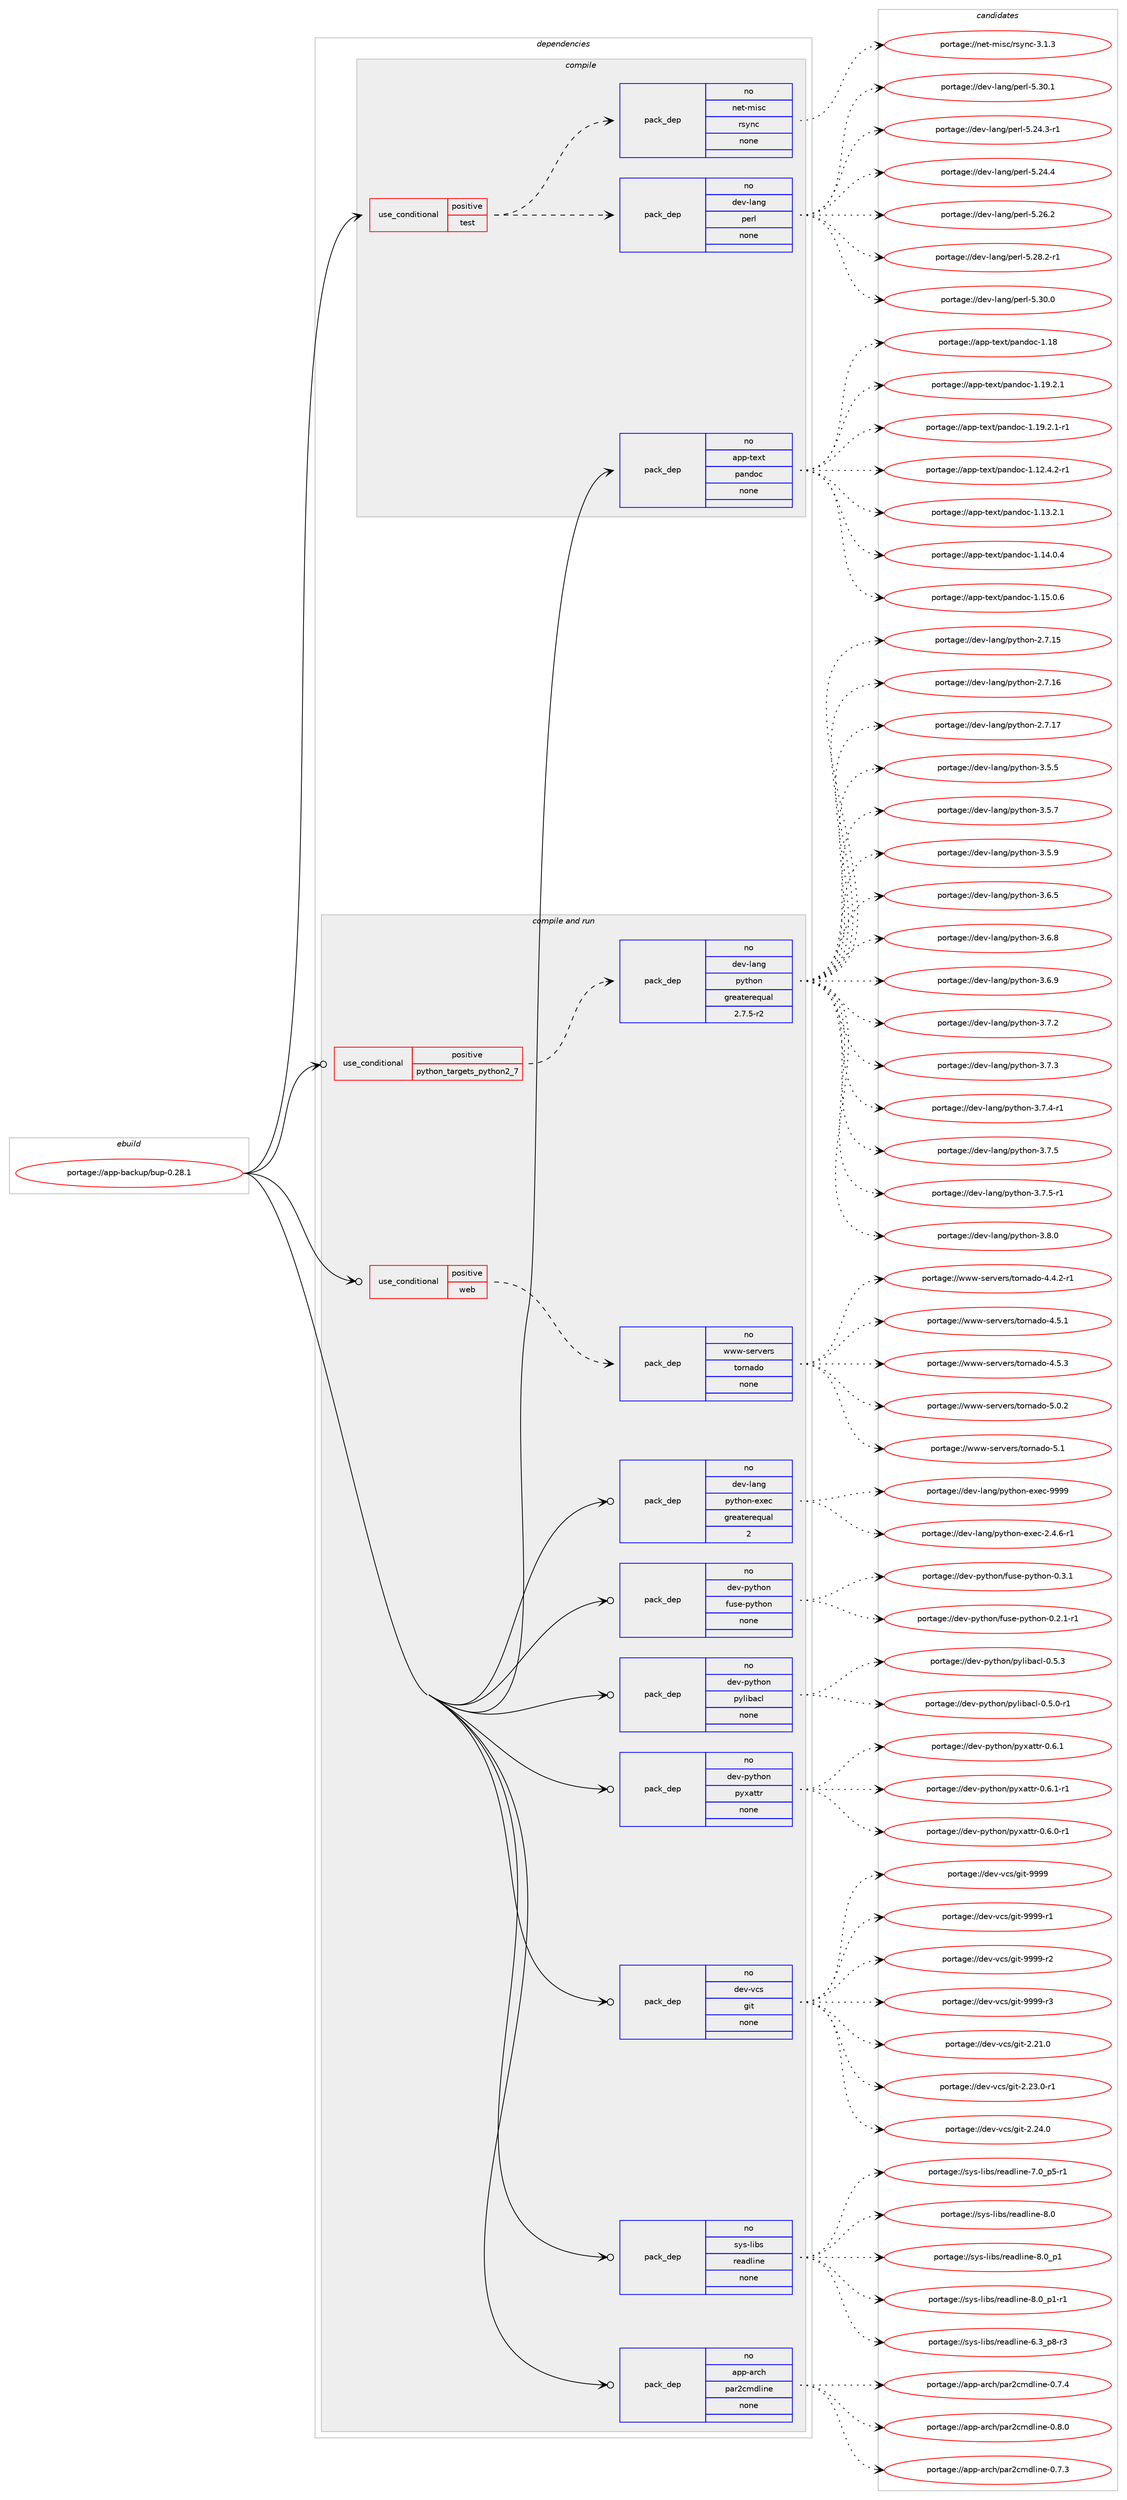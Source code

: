 digraph prolog {

# *************
# Graph options
# *************

newrank=true;
concentrate=true;
compound=true;
graph [rankdir=LR,fontname=Helvetica,fontsize=10,ranksep=1.5];#, ranksep=2.5, nodesep=0.2];
edge  [arrowhead=vee];
node  [fontname=Helvetica,fontsize=10];

# **********
# The ebuild
# **********

subgraph cluster_leftcol {
color=gray;
label=<<i>ebuild</i>>;
id [label="portage://app-backup/bup-0.28.1", color=red, width=4, href="../app-backup/bup-0.28.1.svg"];
}

# ****************
# The dependencies
# ****************

subgraph cluster_midcol {
color=gray;
label=<<i>dependencies</i>>;
subgraph cluster_compile {
fillcolor="#eeeeee";
style=filled;
label=<<i>compile</i>>;
subgraph cond2820 {
dependency10358 [label=<<TABLE BORDER="0" CELLBORDER="1" CELLSPACING="0" CELLPADDING="4"><TR><TD ROWSPAN="3" CELLPADDING="10">use_conditional</TD></TR><TR><TD>positive</TD></TR><TR><TD>test</TD></TR></TABLE>>, shape=none, color=red];
subgraph pack7363 {
dependency10359 [label=<<TABLE BORDER="0" CELLBORDER="1" CELLSPACING="0" CELLPADDING="4" WIDTH="220"><TR><TD ROWSPAN="6" CELLPADDING="30">pack_dep</TD></TR><TR><TD WIDTH="110">no</TD></TR><TR><TD>dev-lang</TD></TR><TR><TD>perl</TD></TR><TR><TD>none</TD></TR><TR><TD></TD></TR></TABLE>>, shape=none, color=blue];
}
dependency10358:e -> dependency10359:w [weight=20,style="dashed",arrowhead="vee"];
subgraph pack7364 {
dependency10360 [label=<<TABLE BORDER="0" CELLBORDER="1" CELLSPACING="0" CELLPADDING="4" WIDTH="220"><TR><TD ROWSPAN="6" CELLPADDING="30">pack_dep</TD></TR><TR><TD WIDTH="110">no</TD></TR><TR><TD>net-misc</TD></TR><TR><TD>rsync</TD></TR><TR><TD>none</TD></TR><TR><TD></TD></TR></TABLE>>, shape=none, color=blue];
}
dependency10358:e -> dependency10360:w [weight=20,style="dashed",arrowhead="vee"];
}
id:e -> dependency10358:w [weight=20,style="solid",arrowhead="vee"];
subgraph pack7365 {
dependency10361 [label=<<TABLE BORDER="0" CELLBORDER="1" CELLSPACING="0" CELLPADDING="4" WIDTH="220"><TR><TD ROWSPAN="6" CELLPADDING="30">pack_dep</TD></TR><TR><TD WIDTH="110">no</TD></TR><TR><TD>app-text</TD></TR><TR><TD>pandoc</TD></TR><TR><TD>none</TD></TR><TR><TD></TD></TR></TABLE>>, shape=none, color=blue];
}
id:e -> dependency10361:w [weight=20,style="solid",arrowhead="vee"];
}
subgraph cluster_compileandrun {
fillcolor="#eeeeee";
style=filled;
label=<<i>compile and run</i>>;
subgraph cond2821 {
dependency10362 [label=<<TABLE BORDER="0" CELLBORDER="1" CELLSPACING="0" CELLPADDING="4"><TR><TD ROWSPAN="3" CELLPADDING="10">use_conditional</TD></TR><TR><TD>positive</TD></TR><TR><TD>python_targets_python2_7</TD></TR></TABLE>>, shape=none, color=red];
subgraph pack7366 {
dependency10363 [label=<<TABLE BORDER="0" CELLBORDER="1" CELLSPACING="0" CELLPADDING="4" WIDTH="220"><TR><TD ROWSPAN="6" CELLPADDING="30">pack_dep</TD></TR><TR><TD WIDTH="110">no</TD></TR><TR><TD>dev-lang</TD></TR><TR><TD>python</TD></TR><TR><TD>greaterequal</TD></TR><TR><TD>2.7.5-r2</TD></TR></TABLE>>, shape=none, color=blue];
}
dependency10362:e -> dependency10363:w [weight=20,style="dashed",arrowhead="vee"];
}
id:e -> dependency10362:w [weight=20,style="solid",arrowhead="odotvee"];
subgraph cond2822 {
dependency10364 [label=<<TABLE BORDER="0" CELLBORDER="1" CELLSPACING="0" CELLPADDING="4"><TR><TD ROWSPAN="3" CELLPADDING="10">use_conditional</TD></TR><TR><TD>positive</TD></TR><TR><TD>web</TD></TR></TABLE>>, shape=none, color=red];
subgraph pack7367 {
dependency10365 [label=<<TABLE BORDER="0" CELLBORDER="1" CELLSPACING="0" CELLPADDING="4" WIDTH="220"><TR><TD ROWSPAN="6" CELLPADDING="30">pack_dep</TD></TR><TR><TD WIDTH="110">no</TD></TR><TR><TD>www-servers</TD></TR><TR><TD>tornado</TD></TR><TR><TD>none</TD></TR><TR><TD></TD></TR></TABLE>>, shape=none, color=blue];
}
dependency10364:e -> dependency10365:w [weight=20,style="dashed",arrowhead="vee"];
}
id:e -> dependency10364:w [weight=20,style="solid",arrowhead="odotvee"];
subgraph pack7368 {
dependency10366 [label=<<TABLE BORDER="0" CELLBORDER="1" CELLSPACING="0" CELLPADDING="4" WIDTH="220"><TR><TD ROWSPAN="6" CELLPADDING="30">pack_dep</TD></TR><TR><TD WIDTH="110">no</TD></TR><TR><TD>app-arch</TD></TR><TR><TD>par2cmdline</TD></TR><TR><TD>none</TD></TR><TR><TD></TD></TR></TABLE>>, shape=none, color=blue];
}
id:e -> dependency10366:w [weight=20,style="solid",arrowhead="odotvee"];
subgraph pack7369 {
dependency10367 [label=<<TABLE BORDER="0" CELLBORDER="1" CELLSPACING="0" CELLPADDING="4" WIDTH="220"><TR><TD ROWSPAN="6" CELLPADDING="30">pack_dep</TD></TR><TR><TD WIDTH="110">no</TD></TR><TR><TD>dev-lang</TD></TR><TR><TD>python-exec</TD></TR><TR><TD>greaterequal</TD></TR><TR><TD>2</TD></TR></TABLE>>, shape=none, color=blue];
}
id:e -> dependency10367:w [weight=20,style="solid",arrowhead="odotvee"];
subgraph pack7370 {
dependency10368 [label=<<TABLE BORDER="0" CELLBORDER="1" CELLSPACING="0" CELLPADDING="4" WIDTH="220"><TR><TD ROWSPAN="6" CELLPADDING="30">pack_dep</TD></TR><TR><TD WIDTH="110">no</TD></TR><TR><TD>dev-python</TD></TR><TR><TD>fuse-python</TD></TR><TR><TD>none</TD></TR><TR><TD></TD></TR></TABLE>>, shape=none, color=blue];
}
id:e -> dependency10368:w [weight=20,style="solid",arrowhead="odotvee"];
subgraph pack7371 {
dependency10369 [label=<<TABLE BORDER="0" CELLBORDER="1" CELLSPACING="0" CELLPADDING="4" WIDTH="220"><TR><TD ROWSPAN="6" CELLPADDING="30">pack_dep</TD></TR><TR><TD WIDTH="110">no</TD></TR><TR><TD>dev-python</TD></TR><TR><TD>pylibacl</TD></TR><TR><TD>none</TD></TR><TR><TD></TD></TR></TABLE>>, shape=none, color=blue];
}
id:e -> dependency10369:w [weight=20,style="solid",arrowhead="odotvee"];
subgraph pack7372 {
dependency10370 [label=<<TABLE BORDER="0" CELLBORDER="1" CELLSPACING="0" CELLPADDING="4" WIDTH="220"><TR><TD ROWSPAN="6" CELLPADDING="30">pack_dep</TD></TR><TR><TD WIDTH="110">no</TD></TR><TR><TD>dev-python</TD></TR><TR><TD>pyxattr</TD></TR><TR><TD>none</TD></TR><TR><TD></TD></TR></TABLE>>, shape=none, color=blue];
}
id:e -> dependency10370:w [weight=20,style="solid",arrowhead="odotvee"];
subgraph pack7373 {
dependency10371 [label=<<TABLE BORDER="0" CELLBORDER="1" CELLSPACING="0" CELLPADDING="4" WIDTH="220"><TR><TD ROWSPAN="6" CELLPADDING="30">pack_dep</TD></TR><TR><TD WIDTH="110">no</TD></TR><TR><TD>dev-vcs</TD></TR><TR><TD>git</TD></TR><TR><TD>none</TD></TR><TR><TD></TD></TR></TABLE>>, shape=none, color=blue];
}
id:e -> dependency10371:w [weight=20,style="solid",arrowhead="odotvee"];
subgraph pack7374 {
dependency10372 [label=<<TABLE BORDER="0" CELLBORDER="1" CELLSPACING="0" CELLPADDING="4" WIDTH="220"><TR><TD ROWSPAN="6" CELLPADDING="30">pack_dep</TD></TR><TR><TD WIDTH="110">no</TD></TR><TR><TD>sys-libs</TD></TR><TR><TD>readline</TD></TR><TR><TD>none</TD></TR><TR><TD></TD></TR></TABLE>>, shape=none, color=blue];
}
id:e -> dependency10372:w [weight=20,style="solid",arrowhead="odotvee"];
}
subgraph cluster_run {
fillcolor="#eeeeee";
style=filled;
label=<<i>run</i>>;
}
}

# **************
# The candidates
# **************

subgraph cluster_choices {
rank=same;
color=gray;
label=<<i>candidates</i>>;

subgraph choice7363 {
color=black;
nodesep=1;
choiceportage100101118451089711010347112101114108455346505246514511449 [label="portage://dev-lang/perl-5.24.3-r1", color=red, width=4,href="../dev-lang/perl-5.24.3-r1.svg"];
choiceportage10010111845108971101034711210111410845534650524652 [label="portage://dev-lang/perl-5.24.4", color=red, width=4,href="../dev-lang/perl-5.24.4.svg"];
choiceportage10010111845108971101034711210111410845534650544650 [label="portage://dev-lang/perl-5.26.2", color=red, width=4,href="../dev-lang/perl-5.26.2.svg"];
choiceportage100101118451089711010347112101114108455346505646504511449 [label="portage://dev-lang/perl-5.28.2-r1", color=red, width=4,href="../dev-lang/perl-5.28.2-r1.svg"];
choiceportage10010111845108971101034711210111410845534651484648 [label="portage://dev-lang/perl-5.30.0", color=red, width=4,href="../dev-lang/perl-5.30.0.svg"];
choiceportage10010111845108971101034711210111410845534651484649 [label="portage://dev-lang/perl-5.30.1", color=red, width=4,href="../dev-lang/perl-5.30.1.svg"];
dependency10359:e -> choiceportage100101118451089711010347112101114108455346505246514511449:w [style=dotted,weight="100"];
dependency10359:e -> choiceportage10010111845108971101034711210111410845534650524652:w [style=dotted,weight="100"];
dependency10359:e -> choiceportage10010111845108971101034711210111410845534650544650:w [style=dotted,weight="100"];
dependency10359:e -> choiceportage100101118451089711010347112101114108455346505646504511449:w [style=dotted,weight="100"];
dependency10359:e -> choiceportage10010111845108971101034711210111410845534651484648:w [style=dotted,weight="100"];
dependency10359:e -> choiceportage10010111845108971101034711210111410845534651484649:w [style=dotted,weight="100"];
}
subgraph choice7364 {
color=black;
nodesep=1;
choiceportage11010111645109105115994711411512111099455146494651 [label="portage://net-misc/rsync-3.1.3", color=red, width=4,href="../net-misc/rsync-3.1.3.svg"];
dependency10360:e -> choiceportage11010111645109105115994711411512111099455146494651:w [style=dotted,weight="100"];
}
subgraph choice7365 {
color=black;
nodesep=1;
choiceportage97112112451161011201164711297110100111994549464950465246504511449 [label="portage://app-text/pandoc-1.12.4.2-r1", color=red, width=4,href="../app-text/pandoc-1.12.4.2-r1.svg"];
choiceportage9711211245116101120116471129711010011199454946495146504649 [label="portage://app-text/pandoc-1.13.2.1", color=red, width=4,href="../app-text/pandoc-1.13.2.1.svg"];
choiceportage9711211245116101120116471129711010011199454946495246484652 [label="portage://app-text/pandoc-1.14.0.4", color=red, width=4,href="../app-text/pandoc-1.14.0.4.svg"];
choiceportage9711211245116101120116471129711010011199454946495346484654 [label="portage://app-text/pandoc-1.15.0.6", color=red, width=4,href="../app-text/pandoc-1.15.0.6.svg"];
choiceportage97112112451161011201164711297110100111994549464956 [label="portage://app-text/pandoc-1.18", color=red, width=4,href="../app-text/pandoc-1.18.svg"];
choiceportage9711211245116101120116471129711010011199454946495746504649 [label="portage://app-text/pandoc-1.19.2.1", color=red, width=4,href="../app-text/pandoc-1.19.2.1.svg"];
choiceportage97112112451161011201164711297110100111994549464957465046494511449 [label="portage://app-text/pandoc-1.19.2.1-r1", color=red, width=4,href="../app-text/pandoc-1.19.2.1-r1.svg"];
dependency10361:e -> choiceportage97112112451161011201164711297110100111994549464950465246504511449:w [style=dotted,weight="100"];
dependency10361:e -> choiceportage9711211245116101120116471129711010011199454946495146504649:w [style=dotted,weight="100"];
dependency10361:e -> choiceportage9711211245116101120116471129711010011199454946495246484652:w [style=dotted,weight="100"];
dependency10361:e -> choiceportage9711211245116101120116471129711010011199454946495346484654:w [style=dotted,weight="100"];
dependency10361:e -> choiceportage97112112451161011201164711297110100111994549464956:w [style=dotted,weight="100"];
dependency10361:e -> choiceportage9711211245116101120116471129711010011199454946495746504649:w [style=dotted,weight="100"];
dependency10361:e -> choiceportage97112112451161011201164711297110100111994549464957465046494511449:w [style=dotted,weight="100"];
}
subgraph choice7366 {
color=black;
nodesep=1;
choiceportage10010111845108971101034711212111610411111045504655464953 [label="portage://dev-lang/python-2.7.15", color=red, width=4,href="../dev-lang/python-2.7.15.svg"];
choiceportage10010111845108971101034711212111610411111045504655464954 [label="portage://dev-lang/python-2.7.16", color=red, width=4,href="../dev-lang/python-2.7.16.svg"];
choiceportage10010111845108971101034711212111610411111045504655464955 [label="portage://dev-lang/python-2.7.17", color=red, width=4,href="../dev-lang/python-2.7.17.svg"];
choiceportage100101118451089711010347112121116104111110455146534653 [label="portage://dev-lang/python-3.5.5", color=red, width=4,href="../dev-lang/python-3.5.5.svg"];
choiceportage100101118451089711010347112121116104111110455146534655 [label="portage://dev-lang/python-3.5.7", color=red, width=4,href="../dev-lang/python-3.5.7.svg"];
choiceportage100101118451089711010347112121116104111110455146534657 [label="portage://dev-lang/python-3.5.9", color=red, width=4,href="../dev-lang/python-3.5.9.svg"];
choiceportage100101118451089711010347112121116104111110455146544653 [label="portage://dev-lang/python-3.6.5", color=red, width=4,href="../dev-lang/python-3.6.5.svg"];
choiceportage100101118451089711010347112121116104111110455146544656 [label="portage://dev-lang/python-3.6.8", color=red, width=4,href="../dev-lang/python-3.6.8.svg"];
choiceportage100101118451089711010347112121116104111110455146544657 [label="portage://dev-lang/python-3.6.9", color=red, width=4,href="../dev-lang/python-3.6.9.svg"];
choiceportage100101118451089711010347112121116104111110455146554650 [label="portage://dev-lang/python-3.7.2", color=red, width=4,href="../dev-lang/python-3.7.2.svg"];
choiceportage100101118451089711010347112121116104111110455146554651 [label="portage://dev-lang/python-3.7.3", color=red, width=4,href="../dev-lang/python-3.7.3.svg"];
choiceportage1001011184510897110103471121211161041111104551465546524511449 [label="portage://dev-lang/python-3.7.4-r1", color=red, width=4,href="../dev-lang/python-3.7.4-r1.svg"];
choiceportage100101118451089711010347112121116104111110455146554653 [label="portage://dev-lang/python-3.7.5", color=red, width=4,href="../dev-lang/python-3.7.5.svg"];
choiceportage1001011184510897110103471121211161041111104551465546534511449 [label="portage://dev-lang/python-3.7.5-r1", color=red, width=4,href="../dev-lang/python-3.7.5-r1.svg"];
choiceportage100101118451089711010347112121116104111110455146564648 [label="portage://dev-lang/python-3.8.0", color=red, width=4,href="../dev-lang/python-3.8.0.svg"];
dependency10363:e -> choiceportage10010111845108971101034711212111610411111045504655464953:w [style=dotted,weight="100"];
dependency10363:e -> choiceportage10010111845108971101034711212111610411111045504655464954:w [style=dotted,weight="100"];
dependency10363:e -> choiceportage10010111845108971101034711212111610411111045504655464955:w [style=dotted,weight="100"];
dependency10363:e -> choiceportage100101118451089711010347112121116104111110455146534653:w [style=dotted,weight="100"];
dependency10363:e -> choiceportage100101118451089711010347112121116104111110455146534655:w [style=dotted,weight="100"];
dependency10363:e -> choiceportage100101118451089711010347112121116104111110455146534657:w [style=dotted,weight="100"];
dependency10363:e -> choiceportage100101118451089711010347112121116104111110455146544653:w [style=dotted,weight="100"];
dependency10363:e -> choiceportage100101118451089711010347112121116104111110455146544656:w [style=dotted,weight="100"];
dependency10363:e -> choiceportage100101118451089711010347112121116104111110455146544657:w [style=dotted,weight="100"];
dependency10363:e -> choiceportage100101118451089711010347112121116104111110455146554650:w [style=dotted,weight="100"];
dependency10363:e -> choiceportage100101118451089711010347112121116104111110455146554651:w [style=dotted,weight="100"];
dependency10363:e -> choiceportage1001011184510897110103471121211161041111104551465546524511449:w [style=dotted,weight="100"];
dependency10363:e -> choiceportage100101118451089711010347112121116104111110455146554653:w [style=dotted,weight="100"];
dependency10363:e -> choiceportage1001011184510897110103471121211161041111104551465546534511449:w [style=dotted,weight="100"];
dependency10363:e -> choiceportage100101118451089711010347112121116104111110455146564648:w [style=dotted,weight="100"];
}
subgraph choice7367 {
color=black;
nodesep=1;
choiceportage1191191194511510111411810111411547116111114110971001114552465246504511449 [label="portage://www-servers/tornado-4.4.2-r1", color=red, width=4,href="../www-servers/tornado-4.4.2-r1.svg"];
choiceportage119119119451151011141181011141154711611111411097100111455246534649 [label="portage://www-servers/tornado-4.5.1", color=red, width=4,href="../www-servers/tornado-4.5.1.svg"];
choiceportage119119119451151011141181011141154711611111411097100111455246534651 [label="portage://www-servers/tornado-4.5.3", color=red, width=4,href="../www-servers/tornado-4.5.3.svg"];
choiceportage119119119451151011141181011141154711611111411097100111455346484650 [label="portage://www-servers/tornado-5.0.2", color=red, width=4,href="../www-servers/tornado-5.0.2.svg"];
choiceportage11911911945115101114118101114115471161111141109710011145534649 [label="portage://www-servers/tornado-5.1", color=red, width=4,href="../www-servers/tornado-5.1.svg"];
dependency10365:e -> choiceportage1191191194511510111411810111411547116111114110971001114552465246504511449:w [style=dotted,weight="100"];
dependency10365:e -> choiceportage119119119451151011141181011141154711611111411097100111455246534649:w [style=dotted,weight="100"];
dependency10365:e -> choiceportage119119119451151011141181011141154711611111411097100111455246534651:w [style=dotted,weight="100"];
dependency10365:e -> choiceportage119119119451151011141181011141154711611111411097100111455346484650:w [style=dotted,weight="100"];
dependency10365:e -> choiceportage11911911945115101114118101114115471161111141109710011145534649:w [style=dotted,weight="100"];
}
subgraph choice7368 {
color=black;
nodesep=1;
choiceportage9711211245971149910447112971145099109100108105110101454846554651 [label="portage://app-arch/par2cmdline-0.7.3", color=red, width=4,href="../app-arch/par2cmdline-0.7.3.svg"];
choiceportage9711211245971149910447112971145099109100108105110101454846554652 [label="portage://app-arch/par2cmdline-0.7.4", color=red, width=4,href="../app-arch/par2cmdline-0.7.4.svg"];
choiceportage9711211245971149910447112971145099109100108105110101454846564648 [label="portage://app-arch/par2cmdline-0.8.0", color=red, width=4,href="../app-arch/par2cmdline-0.8.0.svg"];
dependency10366:e -> choiceportage9711211245971149910447112971145099109100108105110101454846554651:w [style=dotted,weight="100"];
dependency10366:e -> choiceportage9711211245971149910447112971145099109100108105110101454846554652:w [style=dotted,weight="100"];
dependency10366:e -> choiceportage9711211245971149910447112971145099109100108105110101454846564648:w [style=dotted,weight="100"];
}
subgraph choice7369 {
color=black;
nodesep=1;
choiceportage10010111845108971101034711212111610411111045101120101994550465246544511449 [label="portage://dev-lang/python-exec-2.4.6-r1", color=red, width=4,href="../dev-lang/python-exec-2.4.6-r1.svg"];
choiceportage10010111845108971101034711212111610411111045101120101994557575757 [label="portage://dev-lang/python-exec-9999", color=red, width=4,href="../dev-lang/python-exec-9999.svg"];
dependency10367:e -> choiceportage10010111845108971101034711212111610411111045101120101994550465246544511449:w [style=dotted,weight="100"];
dependency10367:e -> choiceportage10010111845108971101034711212111610411111045101120101994557575757:w [style=dotted,weight="100"];
}
subgraph choice7370 {
color=black;
nodesep=1;
choiceportage1001011184511212111610411111047102117115101451121211161041111104548465046494511449 [label="portage://dev-python/fuse-python-0.2.1-r1", color=red, width=4,href="../dev-python/fuse-python-0.2.1-r1.svg"];
choiceportage100101118451121211161041111104710211711510145112121116104111110454846514649 [label="portage://dev-python/fuse-python-0.3.1", color=red, width=4,href="../dev-python/fuse-python-0.3.1.svg"];
dependency10368:e -> choiceportage1001011184511212111610411111047102117115101451121211161041111104548465046494511449:w [style=dotted,weight="100"];
dependency10368:e -> choiceportage100101118451121211161041111104710211711510145112121116104111110454846514649:w [style=dotted,weight="100"];
}
subgraph choice7371 {
color=black;
nodesep=1;
choiceportage10010111845112121116104111110471121211081059897991084548465346484511449 [label="portage://dev-python/pylibacl-0.5.0-r1", color=red, width=4,href="../dev-python/pylibacl-0.5.0-r1.svg"];
choiceportage1001011184511212111610411111047112121108105989799108454846534651 [label="portage://dev-python/pylibacl-0.5.3", color=red, width=4,href="../dev-python/pylibacl-0.5.3.svg"];
dependency10369:e -> choiceportage10010111845112121116104111110471121211081059897991084548465346484511449:w [style=dotted,weight="100"];
dependency10369:e -> choiceportage1001011184511212111610411111047112121108105989799108454846534651:w [style=dotted,weight="100"];
}
subgraph choice7372 {
color=black;
nodesep=1;
choiceportage1001011184511212111610411111047112121120971161161144548465446484511449 [label="portage://dev-python/pyxattr-0.6.0-r1", color=red, width=4,href="../dev-python/pyxattr-0.6.0-r1.svg"];
choiceportage100101118451121211161041111104711212112097116116114454846544649 [label="portage://dev-python/pyxattr-0.6.1", color=red, width=4,href="../dev-python/pyxattr-0.6.1.svg"];
choiceportage1001011184511212111610411111047112121120971161161144548465446494511449 [label="portage://dev-python/pyxattr-0.6.1-r1", color=red, width=4,href="../dev-python/pyxattr-0.6.1-r1.svg"];
dependency10370:e -> choiceportage1001011184511212111610411111047112121120971161161144548465446484511449:w [style=dotted,weight="100"];
dependency10370:e -> choiceportage100101118451121211161041111104711212112097116116114454846544649:w [style=dotted,weight="100"];
dependency10370:e -> choiceportage1001011184511212111610411111047112121120971161161144548465446494511449:w [style=dotted,weight="100"];
}
subgraph choice7373 {
color=black;
nodesep=1;
choiceportage10010111845118991154710310511645504650494648 [label="portage://dev-vcs/git-2.21.0", color=red, width=4,href="../dev-vcs/git-2.21.0.svg"];
choiceportage100101118451189911547103105116455046505146484511449 [label="portage://dev-vcs/git-2.23.0-r1", color=red, width=4,href="../dev-vcs/git-2.23.0-r1.svg"];
choiceportage10010111845118991154710310511645504650524648 [label="portage://dev-vcs/git-2.24.0", color=red, width=4,href="../dev-vcs/git-2.24.0.svg"];
choiceportage1001011184511899115471031051164557575757 [label="portage://dev-vcs/git-9999", color=red, width=4,href="../dev-vcs/git-9999.svg"];
choiceportage10010111845118991154710310511645575757574511449 [label="portage://dev-vcs/git-9999-r1", color=red, width=4,href="../dev-vcs/git-9999-r1.svg"];
choiceportage10010111845118991154710310511645575757574511450 [label="portage://dev-vcs/git-9999-r2", color=red, width=4,href="../dev-vcs/git-9999-r2.svg"];
choiceportage10010111845118991154710310511645575757574511451 [label="portage://dev-vcs/git-9999-r3", color=red, width=4,href="../dev-vcs/git-9999-r3.svg"];
dependency10371:e -> choiceportage10010111845118991154710310511645504650494648:w [style=dotted,weight="100"];
dependency10371:e -> choiceportage100101118451189911547103105116455046505146484511449:w [style=dotted,weight="100"];
dependency10371:e -> choiceportage10010111845118991154710310511645504650524648:w [style=dotted,weight="100"];
dependency10371:e -> choiceportage1001011184511899115471031051164557575757:w [style=dotted,weight="100"];
dependency10371:e -> choiceportage10010111845118991154710310511645575757574511449:w [style=dotted,weight="100"];
dependency10371:e -> choiceportage10010111845118991154710310511645575757574511450:w [style=dotted,weight="100"];
dependency10371:e -> choiceportage10010111845118991154710310511645575757574511451:w [style=dotted,weight="100"];
}
subgraph choice7374 {
color=black;
nodesep=1;
choiceportage115121115451081059811547114101971001081051101014554465195112564511451 [label="portage://sys-libs/readline-6.3_p8-r3", color=red, width=4,href="../sys-libs/readline-6.3_p8-r3.svg"];
choiceportage115121115451081059811547114101971001081051101014555464895112534511449 [label="portage://sys-libs/readline-7.0_p5-r1", color=red, width=4,href="../sys-libs/readline-7.0_p5-r1.svg"];
choiceportage1151211154510810598115471141019710010810511010145564648 [label="portage://sys-libs/readline-8.0", color=red, width=4,href="../sys-libs/readline-8.0.svg"];
choiceportage11512111545108105981154711410197100108105110101455646489511249 [label="portage://sys-libs/readline-8.0_p1", color=red, width=4,href="../sys-libs/readline-8.0_p1.svg"];
choiceportage115121115451081059811547114101971001081051101014556464895112494511449 [label="portage://sys-libs/readline-8.0_p1-r1", color=red, width=4,href="../sys-libs/readline-8.0_p1-r1.svg"];
dependency10372:e -> choiceportage115121115451081059811547114101971001081051101014554465195112564511451:w [style=dotted,weight="100"];
dependency10372:e -> choiceportage115121115451081059811547114101971001081051101014555464895112534511449:w [style=dotted,weight="100"];
dependency10372:e -> choiceportage1151211154510810598115471141019710010810511010145564648:w [style=dotted,weight="100"];
dependency10372:e -> choiceportage11512111545108105981154711410197100108105110101455646489511249:w [style=dotted,weight="100"];
dependency10372:e -> choiceportage115121115451081059811547114101971001081051101014556464895112494511449:w [style=dotted,weight="100"];
}
}

}
